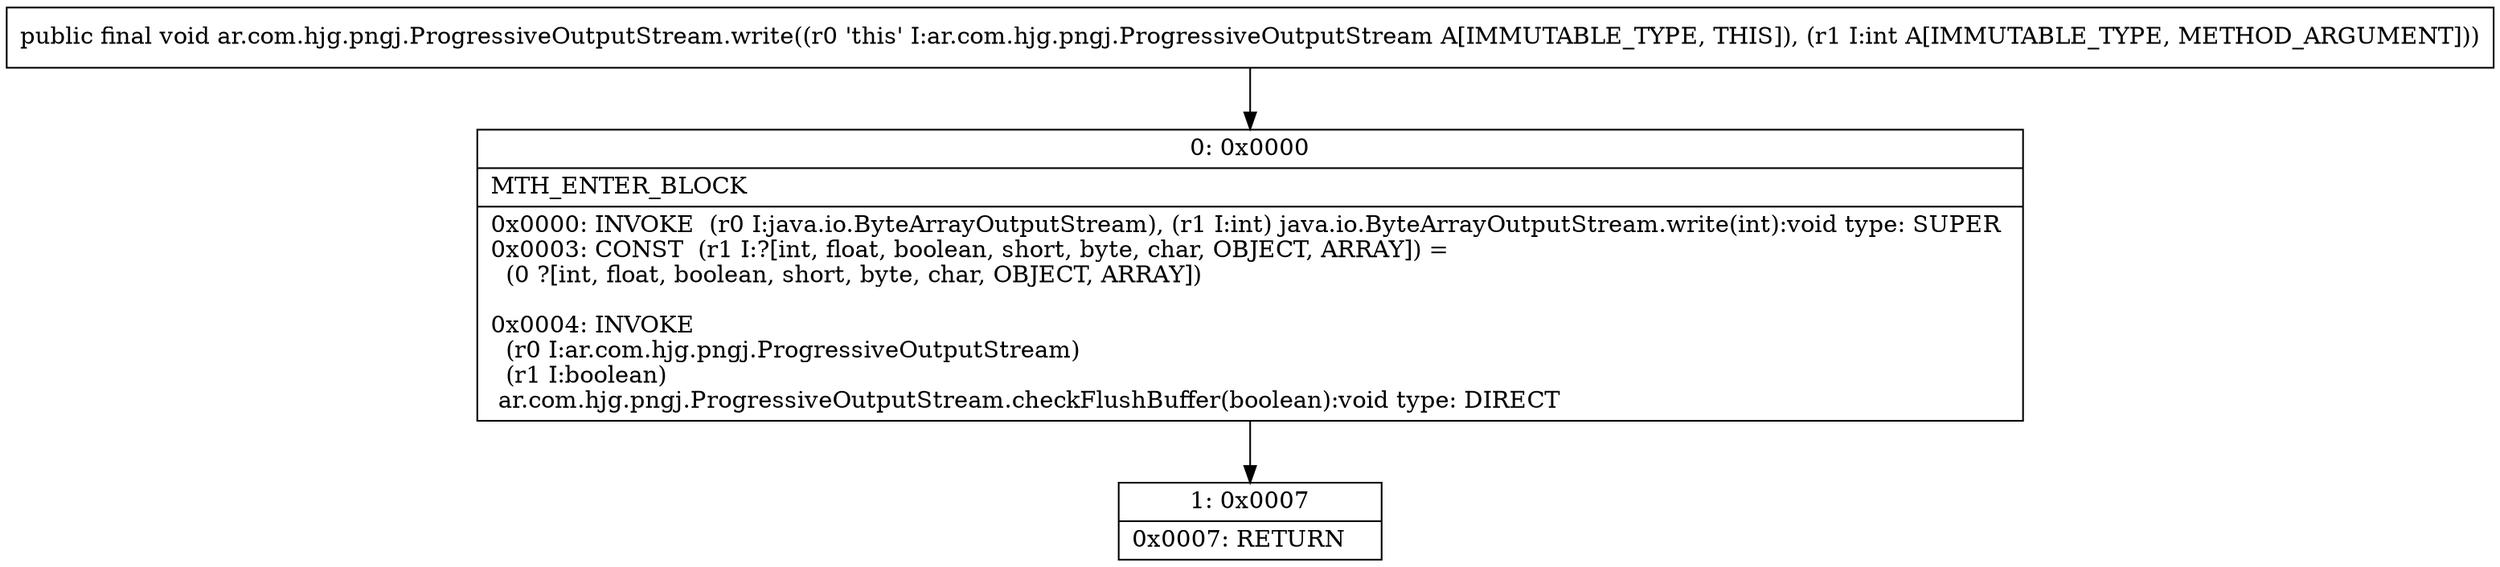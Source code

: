 digraph "CFG forar.com.hjg.pngj.ProgressiveOutputStream.write(I)V" {
Node_0 [shape=record,label="{0\:\ 0x0000|MTH_ENTER_BLOCK\l|0x0000: INVOKE  (r0 I:java.io.ByteArrayOutputStream), (r1 I:int) java.io.ByteArrayOutputStream.write(int):void type: SUPER \l0x0003: CONST  (r1 I:?[int, float, boolean, short, byte, char, OBJECT, ARRAY]) = \l  (0 ?[int, float, boolean, short, byte, char, OBJECT, ARRAY])\l \l0x0004: INVOKE  \l  (r0 I:ar.com.hjg.pngj.ProgressiveOutputStream)\l  (r1 I:boolean)\l ar.com.hjg.pngj.ProgressiveOutputStream.checkFlushBuffer(boolean):void type: DIRECT \l}"];
Node_1 [shape=record,label="{1\:\ 0x0007|0x0007: RETURN   \l}"];
MethodNode[shape=record,label="{public final void ar.com.hjg.pngj.ProgressiveOutputStream.write((r0 'this' I:ar.com.hjg.pngj.ProgressiveOutputStream A[IMMUTABLE_TYPE, THIS]), (r1 I:int A[IMMUTABLE_TYPE, METHOD_ARGUMENT])) }"];
MethodNode -> Node_0;
Node_0 -> Node_1;
}

